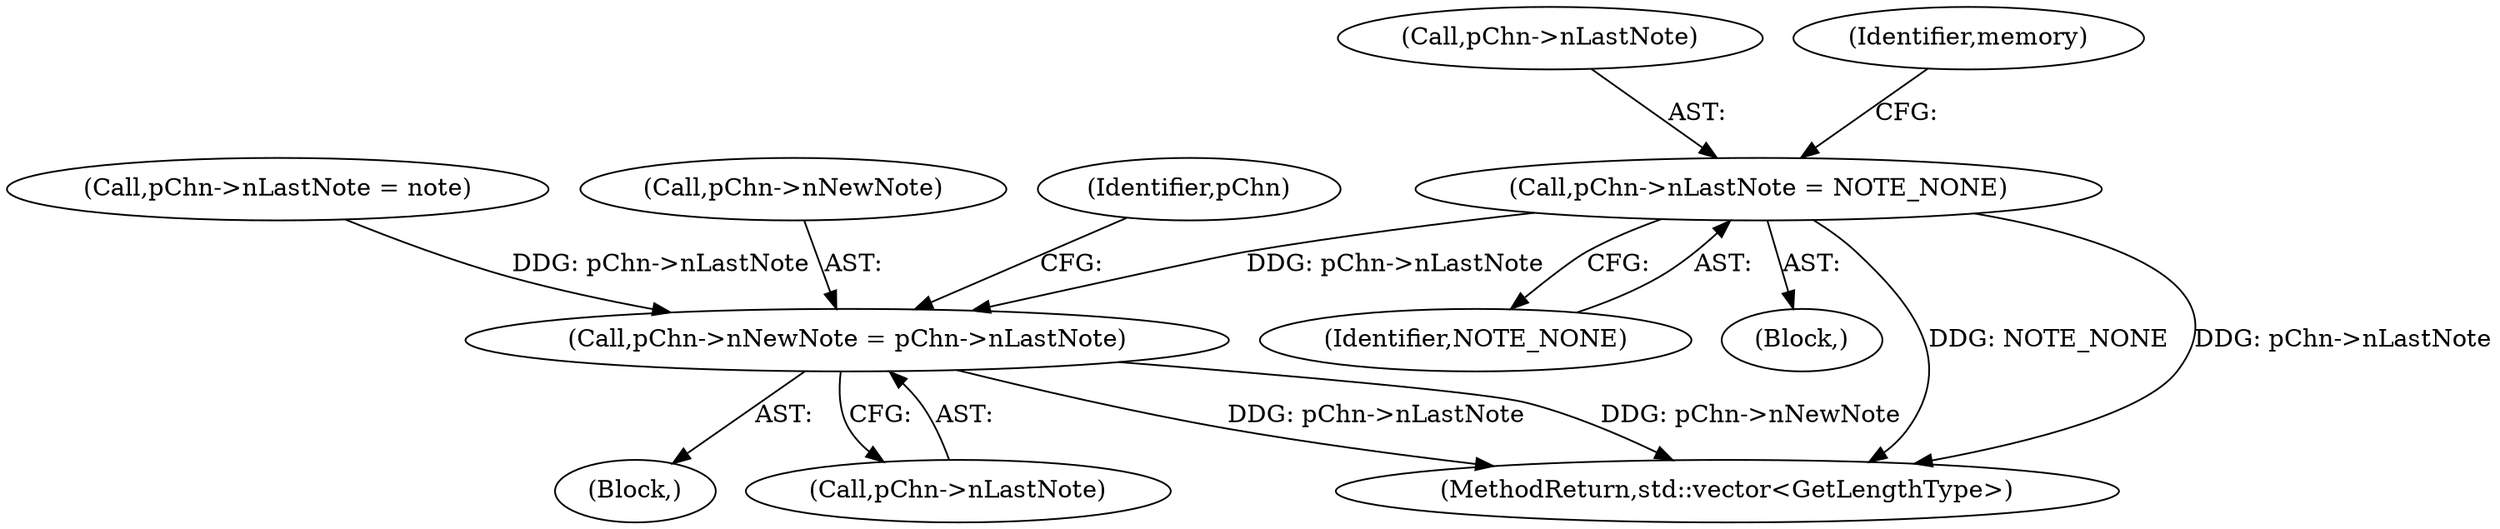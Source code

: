digraph "0_openmpt_492022c7297ede682161d9c0ec2de15526424e76@pointer" {
"1001182" [label="(Call,pChn->nLastNote = NOTE_NONE)"];
"1002566" [label="(Call,pChn->nNewNote = pChn->nLastNote)"];
"1003931" [label="(MethodReturn,std::vector<GetLengthType>)"];
"1001198" [label="(Call,pChn->nLastNote = note)"];
"1002567" [label="(Call,pChn->nNewNote)"];
"1001186" [label="(Identifier,NOTE_NONE)"];
"1001182" [label="(Call,pChn->nLastNote = NOTE_NONE)"];
"1002538" [label="(Block,)"];
"1001172" [label="(Block,)"];
"1001183" [label="(Call,pChn->nLastNote)"];
"1002570" [label="(Call,pChn->nLastNote)"];
"1001191" [label="(Identifier,memory)"];
"1002566" [label="(Call,pChn->nNewNote = pChn->nLastNote)"];
"1002576" [label="(Identifier,pChn)"];
"1001182" -> "1001172"  [label="AST: "];
"1001182" -> "1001186"  [label="CFG: "];
"1001183" -> "1001182"  [label="AST: "];
"1001186" -> "1001182"  [label="AST: "];
"1001191" -> "1001182"  [label="CFG: "];
"1001182" -> "1003931"  [label="DDG: NOTE_NONE"];
"1001182" -> "1003931"  [label="DDG: pChn->nLastNote"];
"1001182" -> "1002566"  [label="DDG: pChn->nLastNote"];
"1002566" -> "1002538"  [label="AST: "];
"1002566" -> "1002570"  [label="CFG: "];
"1002567" -> "1002566"  [label="AST: "];
"1002570" -> "1002566"  [label="AST: "];
"1002576" -> "1002566"  [label="CFG: "];
"1002566" -> "1003931"  [label="DDG: pChn->nLastNote"];
"1002566" -> "1003931"  [label="DDG: pChn->nNewNote"];
"1001198" -> "1002566"  [label="DDG: pChn->nLastNote"];
}
